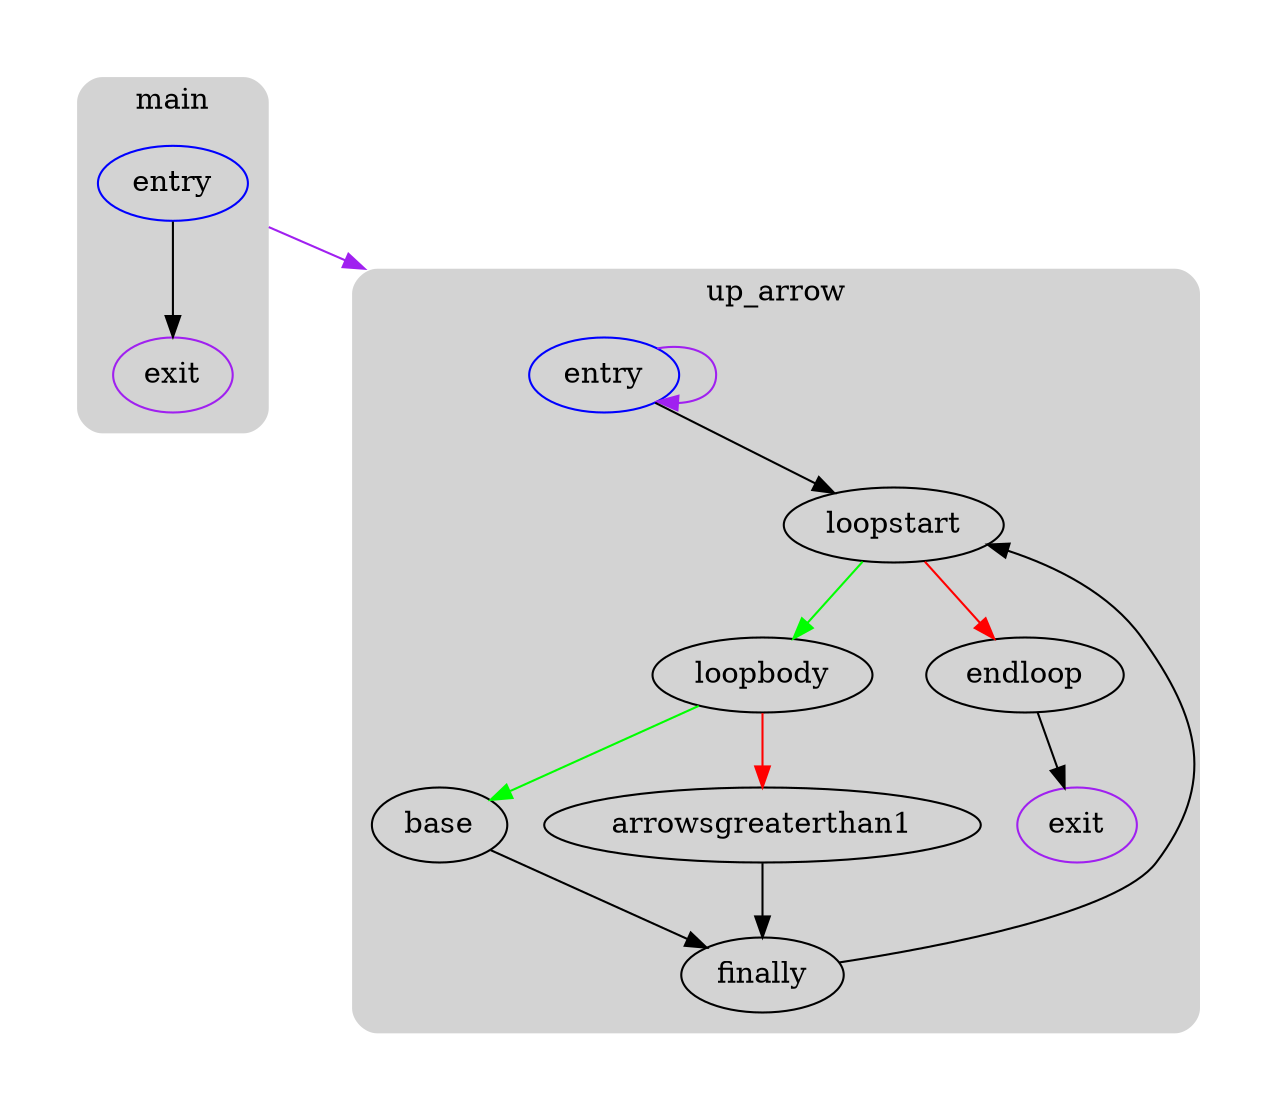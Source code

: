 digraph G {
  compound=true
  subgraph cluster_ {
    peripheries=0
    margin=10
    subgraph cluster_0_wrapper {
      peripheries=0
      margin=15
      subgraph cluster_0 {
        label="main"
        color=darkgray
        style=rounded
        bgcolor=lightgray
        margin=10
        cluster_0_0[label="entry",shape=oval,color=blue,rank=source]
        cluster_0_exit[label=exit,color=purple,rank=sink]
        cluster_0_0 -> cluster_0_exit [color=black]
      }
    }
    subgraph cluster_1_wrapper {
      peripheries=0
      margin=15
      subgraph cluster_1 {
        label="up_arrow"
        color=darkgray
        style=rounded
        bgcolor=lightgray
        margin=10
        cluster_1_0[label="entry",shape=oval,color=blue,rank=source]
        cluster_1_1[label="loopstart",shape=oval]
        cluster_1_2[label="loopbody",shape=oval]
        cluster_1_3[label="base",shape=oval]
        cluster_1_4[label="arrowsgreaterthan1",shape=oval]
        cluster_1_5[label="finally",shape=oval]
        cluster_1_6[label="endloop",shape=oval]
        cluster_1_exit[label=exit,color=purple,rank=sink]
        cluster_1_0 -> cluster_1_1
        cluster_1_1 -> cluster_1_2 [color=green]
        cluster_1_1 -> cluster_1_6 [color=red]
        cluster_1_2 -> cluster_1_3 [color=green]
        cluster_1_2 -> cluster_1_4 [color=red]
        cluster_1_3 -> cluster_1_5
        cluster_1_4 -> cluster_1_5
        cluster_1_5 -> cluster_1_1
        cluster_1_6 -> cluster_1_exit [color=black]
      }
    }
    cluster_0_0 -> cluster_1_0 [color=purple,lhead=cluster_1,ltail=cluster_0]
    cluster_1_0 -> cluster_1_0 [color=purple,lhead=cluster_1,ltail=cluster_1]
  }
}
